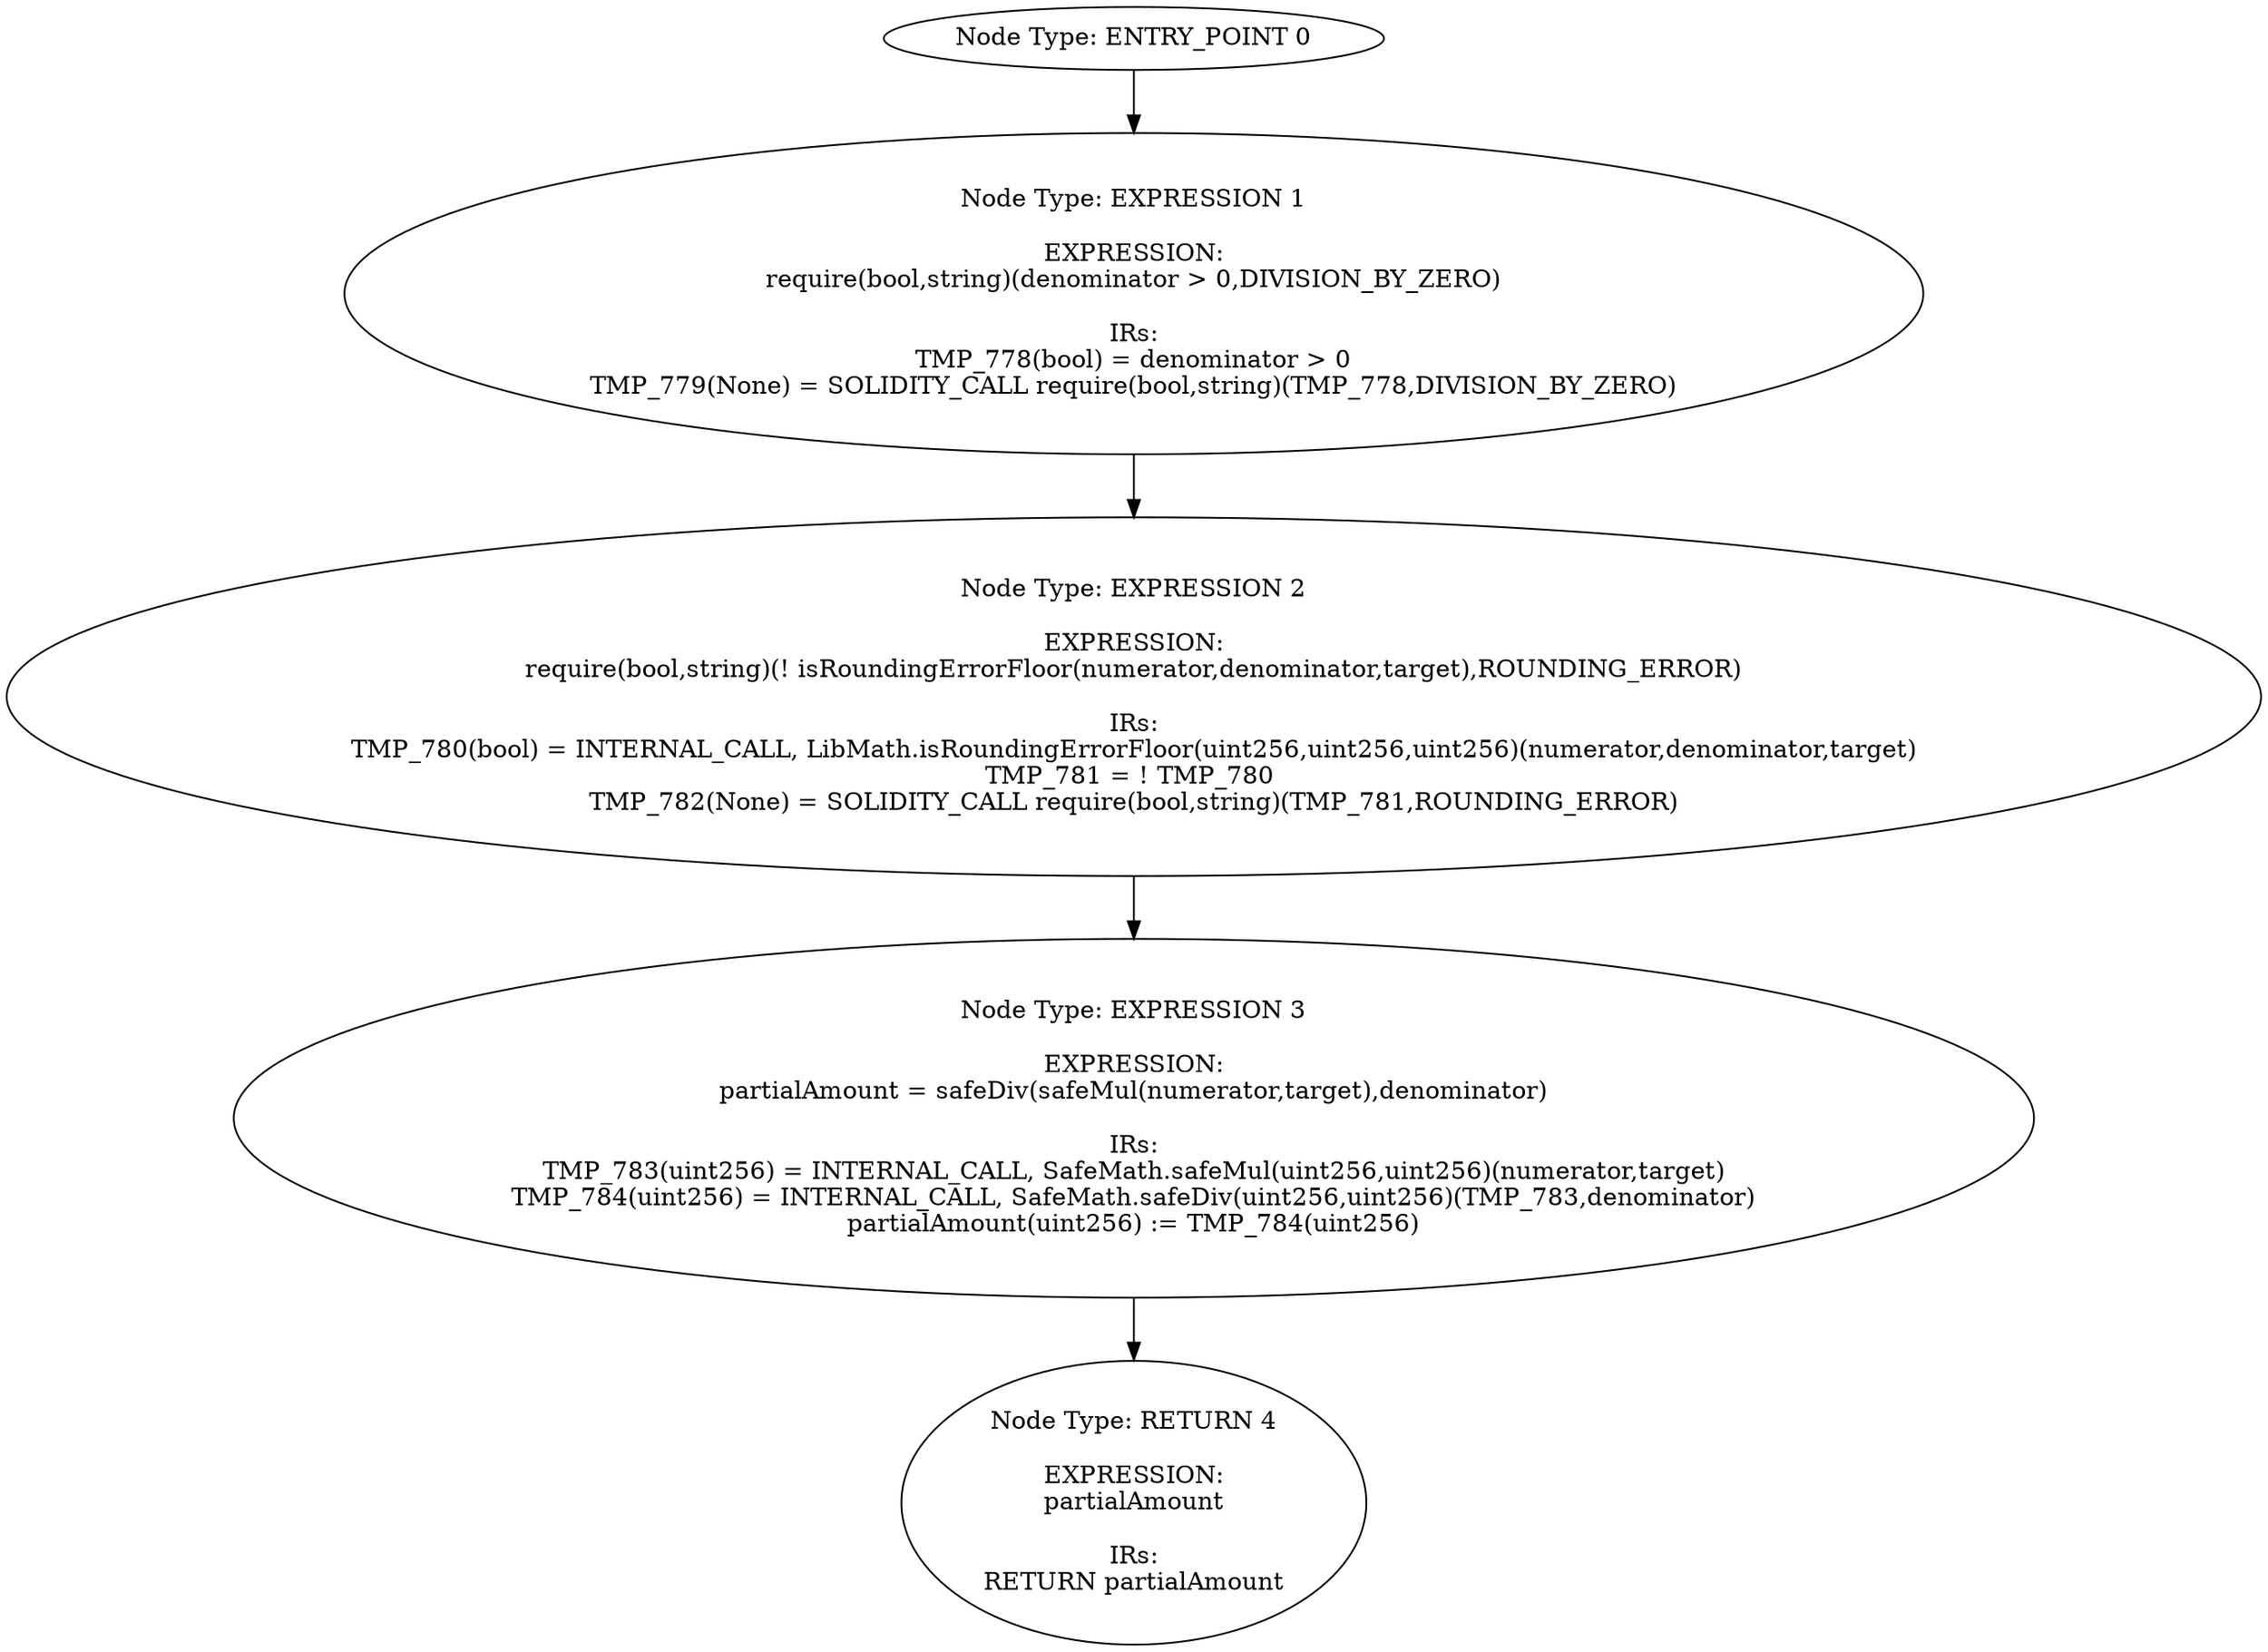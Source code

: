 digraph{
0[label="Node Type: ENTRY_POINT 0
"];
0->1;
1[label="Node Type: EXPRESSION 1

EXPRESSION:
require(bool,string)(denominator > 0,DIVISION_BY_ZERO)

IRs:
TMP_778(bool) = denominator > 0
TMP_779(None) = SOLIDITY_CALL require(bool,string)(TMP_778,DIVISION_BY_ZERO)"];
1->2;
2[label="Node Type: EXPRESSION 2

EXPRESSION:
require(bool,string)(! isRoundingErrorFloor(numerator,denominator,target),ROUNDING_ERROR)

IRs:
TMP_780(bool) = INTERNAL_CALL, LibMath.isRoundingErrorFloor(uint256,uint256,uint256)(numerator,denominator,target)
TMP_781 = ! TMP_780 
TMP_782(None) = SOLIDITY_CALL require(bool,string)(TMP_781,ROUNDING_ERROR)"];
2->3;
3[label="Node Type: EXPRESSION 3

EXPRESSION:
partialAmount = safeDiv(safeMul(numerator,target),denominator)

IRs:
TMP_783(uint256) = INTERNAL_CALL, SafeMath.safeMul(uint256,uint256)(numerator,target)
TMP_784(uint256) = INTERNAL_CALL, SafeMath.safeDiv(uint256,uint256)(TMP_783,denominator)
partialAmount(uint256) := TMP_784(uint256)"];
3->4;
4[label="Node Type: RETURN 4

EXPRESSION:
partialAmount

IRs:
RETURN partialAmount"];
}
